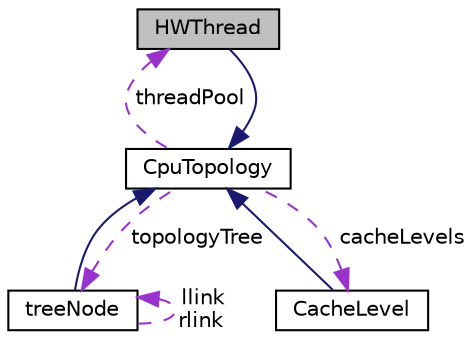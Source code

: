 digraph "HWThread"
{
  edge [fontname="Helvetica",fontsize="10",labelfontname="Helvetica",labelfontsize="10"];
  node [fontname="Helvetica",fontsize="10",shape=record];
  Node1 [label="HWThread",height=0.2,width=0.4,color="black", fillcolor="grey75", style="filled", fontcolor="black"];
  Node2 -> Node1 [dir="back",color="midnightblue",fontsize="10",style="solid",fontname="Helvetica"];
  Node2 [label="CpuTopology",height=0.2,width=0.4,color="black", fillcolor="white", style="filled",URL="$structCpuTopology.html",tooltip="Structure describing the topology of the HW threads in the system. "];
  Node1 -> Node2 [dir="back",color="darkorchid3",fontsize="10",style="dashed",label=" threadPool" ,fontname="Helvetica"];
  Node3 -> Node2 [dir="back",color="darkorchid3",fontsize="10",style="dashed",label=" topologyTree" ,fontname="Helvetica"];
  Node3 [label="treeNode",height=0.2,width=0.4,color="black", fillcolor="white", style="filled",URL="$structtreeNode.html",tooltip="Structure of a tree node. "];
  Node2 -> Node3 [dir="back",color="midnightblue",fontsize="10",style="solid",fontname="Helvetica"];
  Node3 -> Node3 [dir="back",color="darkorchid3",fontsize="10",style="dashed",label=" llink\nrlink" ,fontname="Helvetica"];
  Node4 -> Node2 [dir="back",color="darkorchid3",fontsize="10",style="dashed",label=" cacheLevels" ,fontname="Helvetica"];
  Node4 [label="CacheLevel",height=0.2,width=0.4,color="black", fillcolor="white", style="filled",URL="$structCacheLevel.html",tooltip="Structure describing a cache level. "];
  Node2 -> Node4 [dir="back",color="midnightblue",fontsize="10",style="solid",fontname="Helvetica"];
}
